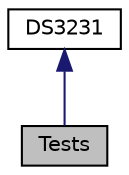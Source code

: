 digraph "Tests"
{
  edge [fontname="Helvetica",fontsize="10",labelfontname="Helvetica",labelfontsize="10"];
  node [fontname="Helvetica",fontsize="10",shape=record];
  Node2 [label="Tests",height=0.2,width=0.4,color="black", fillcolor="grey75", style="filled", fontcolor="black"];
  Node3 -> Node2 [dir="back",color="midnightblue",fontsize="10",style="solid"];
  Node3 [label="DS3231",height=0.2,width=0.4,color="black", fillcolor="white", style="filled",URL="$classDS3231.html",tooltip="/// The DS3231 class written to be used with a DS3231 RTC  /// This class is written to give a interf..."];
}
